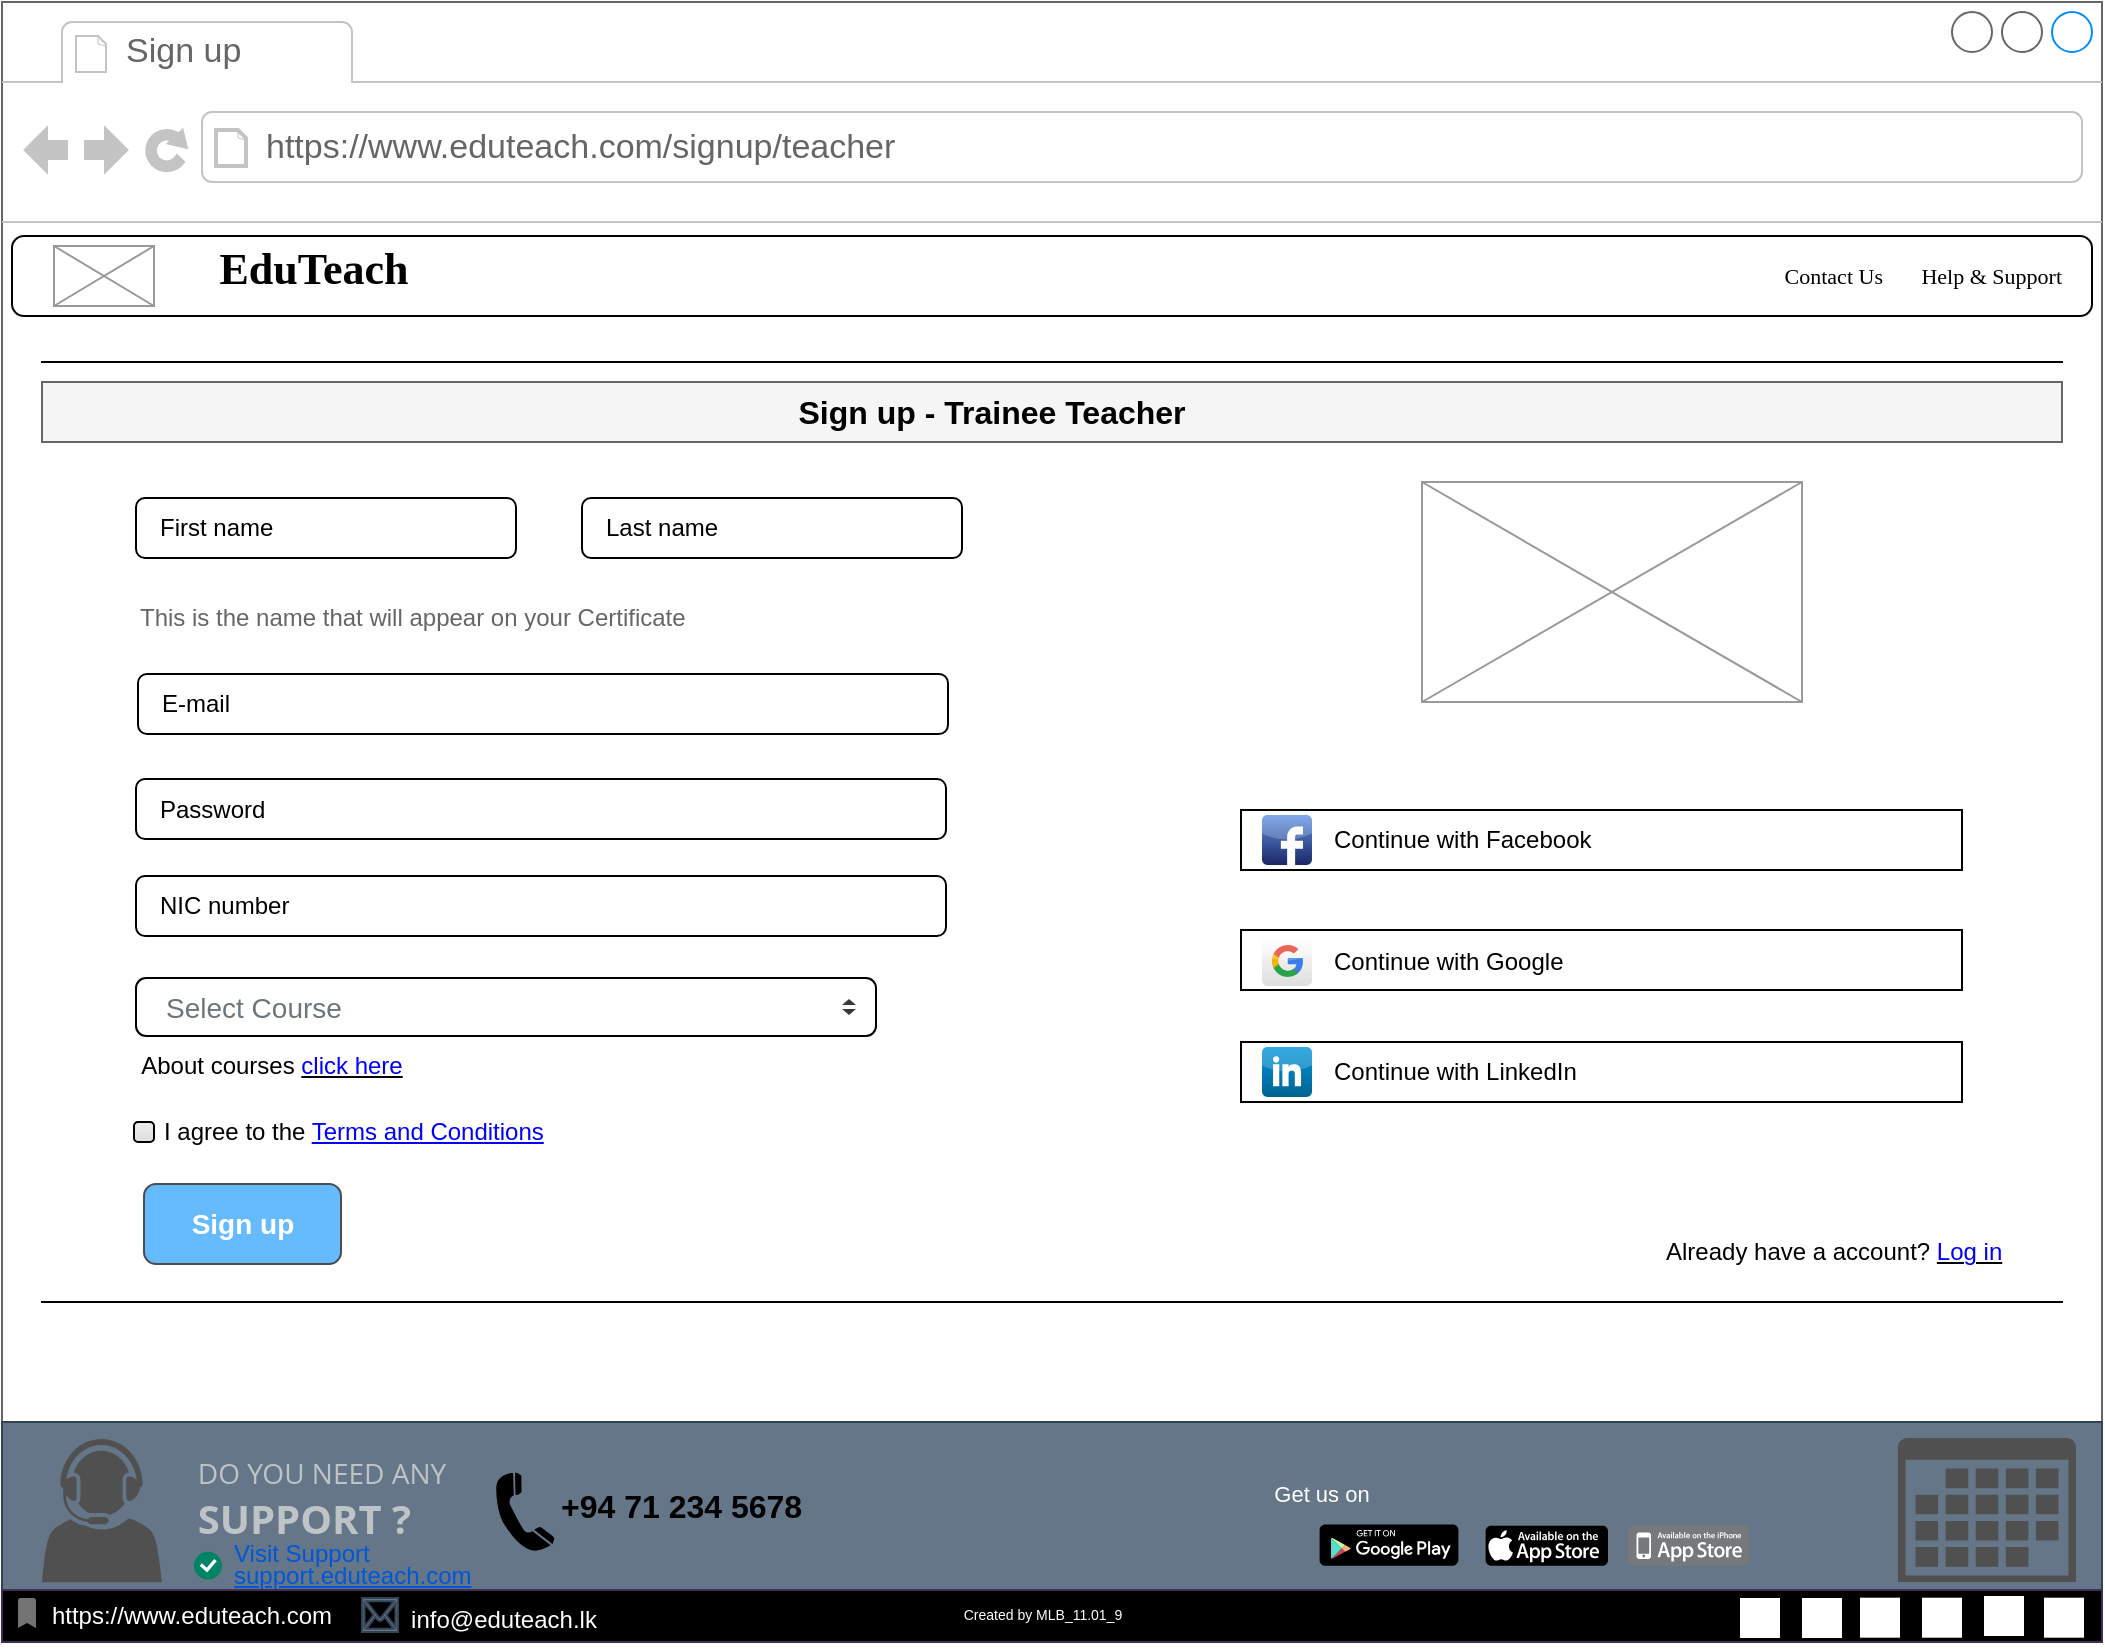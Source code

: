 <mxfile version="21.2.9" type="device">
  <diagram name="Page-1" id="2cc2dc42-3aac-f2a9-1cec-7a8b7cbee084">
    <mxGraphModel dx="1221" dy="711" grid="1" gridSize="10" guides="1" tooltips="1" connect="1" arrows="1" fold="1" page="1" pageScale="1" pageWidth="1100" pageHeight="850" background="none" math="0" shadow="0">
      <root>
        <mxCell id="0" />
        <mxCell id="1" parent="0" />
        <mxCell id="7026571954dc6520-1" value="" style="strokeWidth=1;shadow=0;dashed=0;align=center;html=1;shape=mxgraph.mockup.containers.browserWindow;rSize=0;strokeColor=#666666;mainText=,;recursiveResize=0;rounded=0;labelBackgroundColor=none;fontFamily=Verdana;fontSize=12" parent="1" vertex="1">
          <mxGeometry x="30" y="29" width="1050" height="820" as="geometry" />
        </mxCell>
        <mxCell id="7026571954dc6520-2" value="Sign up&amp;nbsp;" style="strokeWidth=1;shadow=0;dashed=0;align=center;html=1;shape=mxgraph.mockup.containers.anchor;fontSize=17;fontColor=#666666;align=left;" parent="7026571954dc6520-1" vertex="1">
          <mxGeometry x="60" y="12" width="110" height="26" as="geometry" />
        </mxCell>
        <mxCell id="7026571954dc6520-3" value="https://www.eduteach.com/signup/teacher" style="strokeWidth=1;shadow=0;dashed=0;align=center;html=1;shape=mxgraph.mockup.containers.anchor;rSize=0;fontSize=17;fontColor=#666666;align=left;" parent="7026571954dc6520-1" vertex="1">
          <mxGeometry x="130" y="60" width="450" height="26" as="geometry" />
        </mxCell>
        <mxCell id="LoF_D8ftlG8vqLDM8Cvz-2" value="" style="rounded=1;whiteSpace=wrap;html=1;" parent="1" vertex="1">
          <mxGeometry x="35" y="146" width="1040" height="40" as="geometry" />
        </mxCell>
        <mxCell id="LoF_D8ftlG8vqLDM8Cvz-3" value="" style="verticalLabelPosition=bottom;shadow=0;dashed=0;align=center;html=1;verticalAlign=top;strokeWidth=1;shape=mxgraph.mockup.graphics.simpleIcon;strokeColor=#999999;" parent="1" vertex="1">
          <mxGeometry x="56" y="151" width="50" height="30" as="geometry" />
        </mxCell>
        <mxCell id="LoF_D8ftlG8vqLDM8Cvz-5" value="&lt;font size=&quot;1&quot; face=&quot;Comic Sans MS&quot; style=&quot;&quot;&gt;&lt;span style=&quot;font-size: 11px;&quot;&gt;Contact Us&amp;nbsp; &amp;nbsp; &amp;nbsp; &amp;nbsp;Help &amp;amp; Support&lt;/span&gt;&lt;/font&gt;" style="text;html=1;strokeColor=none;fillColor=none;align=right;verticalAlign=middle;whiteSpace=wrap;rounded=0;" parent="1" vertex="1">
          <mxGeometry x="792" y="151" width="270" height="30" as="geometry" />
        </mxCell>
        <mxCell id="LoF_D8ftlG8vqLDM8Cvz-7" value="" style="html=1;dashed=0;whiteSpace=wrap;shape=partialRectangle;right=0;left=0;" parent="1" vertex="1">
          <mxGeometry x="50" y="209" width="1010" height="470" as="geometry" />
        </mxCell>
        <mxCell id="LoF_D8ftlG8vqLDM8Cvz-8" value="" style="rounded=0;whiteSpace=wrap;html=1;fillColor=#f5f5f5;strokeColor=#666666;fontColor=#333333;" parent="1" vertex="1">
          <mxGeometry x="50" y="219" width="1010" height="30" as="geometry" />
        </mxCell>
        <mxCell id="LoF_D8ftlG8vqLDM8Cvz-9" value="Sign up - Trainee Teacher" style="text;html=1;strokeColor=none;fillColor=none;align=center;verticalAlign=middle;whiteSpace=wrap;rounded=0;fontSize=16;fontStyle=1" parent="1" vertex="1">
          <mxGeometry x="420" y="219" width="210" height="30" as="geometry" />
        </mxCell>
        <mxCell id="LoF_D8ftlG8vqLDM8Cvz-10" value="&amp;nbsp; &amp;nbsp;First name" style="rounded=1;whiteSpace=wrap;html=1;align=left;" parent="1" vertex="1">
          <mxGeometry x="97" y="277" width="190" height="30" as="geometry" />
        </mxCell>
        <mxCell id="tcB080oJ0xCjRP8QZRz5-1" value="" style="rounded=0;whiteSpace=wrap;html=1;fillColor=#647687;strokeColor=#314354;fontColor=#ffffff;" parent="1" vertex="1">
          <mxGeometry x="30" y="739" width="1050" height="110" as="geometry" />
        </mxCell>
        <mxCell id="tcB080oJ0xCjRP8QZRz5-2" value="" style="dashed=0;outlineConnect=0;html=1;align=center;labelPosition=center;verticalLabelPosition=bottom;verticalAlign=top;shape=mxgraph.weblogos.app_store;fillColor=#000000;strokeColor=none" parent="1" vertex="1">
          <mxGeometry x="771.8" y="790.85" width="61.2" height="20" as="geometry" />
        </mxCell>
        <mxCell id="tcB080oJ0xCjRP8QZRz5-3" value="" style="dashed=0;outlineConnect=0;html=1;align=center;labelPosition=center;verticalLabelPosition=bottom;verticalAlign=top;shape=mxgraph.weblogos.app_store_iphone;fillColor=#75797C;strokeColor=none" parent="1" vertex="1">
          <mxGeometry x="842.8" y="790.85" width="61.2" height="20" as="geometry" />
        </mxCell>
        <mxCell id="tcB080oJ0xCjRP8QZRz5-4" value="" style="dashed=0;outlineConnect=0;html=1;align=center;labelPosition=center;verticalLabelPosition=bottom;verticalAlign=top;shape=mxgraph.webicons.google_play;fillColor=#000000" parent="1" vertex="1">
          <mxGeometry x="688.8" y="790.25" width="69.4" height="20.6" as="geometry" />
        </mxCell>
        <mxCell id="tcB080oJ0xCjRP8QZRz5-5" value="&lt;font style=&quot;font-size: 11px;&quot; color=&quot;#ffffff&quot;&gt;Get us on&lt;/font&gt;" style="text;html=1;strokeColor=none;fillColor=none;align=center;verticalAlign=middle;whiteSpace=wrap;rounded=0;" parent="1" vertex="1">
          <mxGeometry x="660" y="760.25" width="60" height="30" as="geometry" />
        </mxCell>
        <mxCell id="tcB080oJ0xCjRP8QZRz5-6" value="&lt;p style=&quot;line-height: 90%;&quot;&gt;&lt;/p&gt;&lt;div style=&quot;text-align: left; line-height: 40%; font-size: 11px;&quot;&gt;&lt;p style=&quot;margin: 0px 0px 10px; color: rgb(189, 195, 199); font-family: &amp;quot;Open Sans&amp;quot;, sans-serif; font-size: 14px; line-height: 40%;&quot; dir=&quot;ltr&quot;&gt;&lt;span style=&quot;background-color: rgb(100, 118, 135);&quot;&gt;DO YOU NEED ANY&lt;/span&gt;&lt;/p&gt;&lt;p style=&quot;margin: 0px 0px 10px; color: rgb(189, 195, 199); font-family: &amp;quot;Open Sans&amp;quot;, sans-serif; font-size: 2rem; line-height: 40%;&quot;&gt;&lt;span style=&quot;font-weight: 700; font-size: 20px; background-color: rgb(100, 118, 135);&quot;&gt;SUPPORT ?&lt;/span&gt;&lt;/p&gt;&lt;/div&gt;&lt;p&gt;&lt;/p&gt;" style="text;html=1;strokeColor=none;fillColor=none;align=center;verticalAlign=middle;whiteSpace=wrap;rounded=0;" parent="1" vertex="1">
          <mxGeometry x="110" y="742.5" width="160" height="71.5" as="geometry" />
        </mxCell>
        <mxCell id="tcB080oJ0xCjRP8QZRz5-7" value="" style="shape=image;html=1;verticalAlign=top;verticalLabelPosition=bottom;labelBackgroundColor=#ffffff;imageAspect=0;aspect=fixed;image=https://cdn1.iconfinder.com/data/icons/logos-brands-1/24/logo_brand_brands_logos_microsoft_store_windows-128.png" parent="1" vertex="1">
          <mxGeometry x="911" y="783.25" width="30" height="30" as="geometry" />
        </mxCell>
        <mxCell id="tcB080oJ0xCjRP8QZRz5-8" value="" style="sketch=0;pointerEvents=1;shadow=0;dashed=0;html=1;strokeColor=none;fillColor=#505050;labelPosition=center;verticalLabelPosition=bottom;verticalAlign=top;outlineConnect=0;align=center;shape=mxgraph.office.concepts.calendar;" parent="1" vertex="1">
          <mxGeometry x="978" y="747" width="89" height="72" as="geometry" />
        </mxCell>
        <mxCell id="tcB080oJ0xCjRP8QZRz5-9" value="&lt;p style=&quot;line-height: 90%;&quot;&gt;Visit Support&lt;br&gt;&lt;u&gt;support.eduteach.com&lt;/u&gt;&lt;/p&gt;" style="fillColor=none;strokeColor=none;html=1;fontColor=#0057D8;align=left;fontSize=12;sketch=0;" parent="1" vertex="1">
          <mxGeometry x="144" y="793.85" width="125" height="33" as="geometry" />
        </mxCell>
        <mxCell id="tcB080oJ0xCjRP8QZRz5-10" value="" style="html=1;shadow=0;dashed=0;shape=mxgraph.atlassian.checkbox;fillColor=#008465;strokeColor=none;html=1;sketch=0;" parent="1" vertex="1">
          <mxGeometry x="126" y="803.85" width="14" height="14" as="geometry" />
        </mxCell>
        <mxCell id="tcB080oJ0xCjRP8QZRz5-11" value="" style="sketch=0;pointerEvents=1;shadow=0;dashed=0;html=1;strokeColor=none;fillColor=#505050;labelPosition=center;verticalLabelPosition=bottom;verticalAlign=top;outlineConnect=0;align=center;shape=mxgraph.office.users.call_center_agent;" parent="1" vertex="1">
          <mxGeometry x="50" y="747.37" width="60" height="71.75" as="geometry" />
        </mxCell>
        <mxCell id="tcB080oJ0xCjRP8QZRz5-12" value="" style="shape=mxgraph.signs.tech.telephone_3;html=1;pointerEvents=1;fillColor=#000000;strokeColor=none;verticalLabelPosition=bottom;verticalAlign=top;align=center;" parent="1" vertex="1">
          <mxGeometry x="277" y="764.25" width="29.31" height="40" as="geometry" />
        </mxCell>
        <mxCell id="tcB080oJ0xCjRP8QZRz5-13" value="&lt;b&gt;&lt;font style=&quot;font-size: 16px;&quot;&gt;+94 71 234 5678&amp;nbsp;&lt;/font&gt;&lt;/b&gt;" style="text;html=1;strokeColor=none;fillColor=none;align=center;verticalAlign=middle;whiteSpace=wrap;rounded=0;" parent="1" vertex="1">
          <mxGeometry x="287" y="766.37" width="170" height="30" as="geometry" />
        </mxCell>
        <mxCell id="tcB080oJ0xCjRP8QZRz5-14" value="" style="rounded=0;whiteSpace=wrap;html=1;fillColor=#000000;fontColor=#ffffff;strokeColor=#432D57;" parent="1" vertex="1">
          <mxGeometry x="30" y="823" width="1050" height="26" as="geometry" />
        </mxCell>
        <mxCell id="tcB080oJ0xCjRP8QZRz5-15" value="&lt;font color=&quot;#ffffff&quot; style=&quot;font-size: 7px;&quot;&gt;Created by MLB_11.01_9&lt;/font&gt;" style="text;html=1;strokeColor=none;fillColor=none;align=center;verticalAlign=middle;whiteSpace=wrap;rounded=0;" parent="1" vertex="1">
          <mxGeometry x="460" y="819" width="181" height="30" as="geometry" />
        </mxCell>
        <mxCell id="tcB080oJ0xCjRP8QZRz5-16" value="" style="shape=image;html=1;verticalAlign=top;verticalLabelPosition=bottom;labelBackgroundColor=#ffffff;imageAspect=0;aspect=fixed;image=https://cdn2.iconfinder.com/data/icons/social-media-2421/512/Telegram-128.png;imageBackground=default;" parent="1" vertex="1">
          <mxGeometry x="1021" y="826" width="20" height="20" as="geometry" />
        </mxCell>
        <mxCell id="tcB080oJ0xCjRP8QZRz5-17" value="" style="shape=image;html=1;verticalAlign=top;verticalLabelPosition=bottom;labelBackgroundColor=#ffffff;imageAspect=0;aspect=fixed;image=https://cdn3.iconfinder.com/data/icons/picons-social/57/46-facebook-128.png;imageBackground=default;" parent="1" vertex="1">
          <mxGeometry x="990" y="826.85" width="20" height="20" as="geometry" />
        </mxCell>
        <mxCell id="tcB080oJ0xCjRP8QZRz5-18" value="" style="shape=image;html=1;verticalAlign=top;verticalLabelPosition=bottom;labelBackgroundColor=#ffffff;imageAspect=0;aspect=fixed;image=https://cdn1.iconfinder.com/data/icons/social-media-circle-7/512/Circled_Twitter_svg-128.png;imageBackground=default;" parent="1" vertex="1">
          <mxGeometry x="959" y="826.85" width="20" height="20" as="geometry" />
        </mxCell>
        <mxCell id="tcB080oJ0xCjRP8QZRz5-19" value="" style="shape=image;html=1;verticalAlign=top;verticalLabelPosition=bottom;labelBackgroundColor=#ffffff;imageAspect=0;aspect=fixed;image=https://cdn4.iconfinder.com/data/icons/ionicons/512/icon-social-github-128.png;imageBackground=default;" parent="1" vertex="1">
          <mxGeometry x="1051" y="826.85" width="20" height="20" as="geometry" />
        </mxCell>
        <mxCell id="tcB080oJ0xCjRP8QZRz5-20" value="" style="shape=image;html=1;verticalAlign=top;verticalLabelPosition=bottom;labelBackgroundColor=#ffffff;imageAspect=0;aspect=fixed;image=https://cdn0.iconfinder.com/data/icons/eon-social-media-contact-info-2/32/in_linkedin_portfolio_social_media-128.png;imageBackground=default;" parent="1" vertex="1">
          <mxGeometry x="930" y="827" width="20" height="20" as="geometry" />
        </mxCell>
        <mxCell id="tcB080oJ0xCjRP8QZRz5-21" value="" style="shape=image;html=1;verticalAlign=top;verticalLabelPosition=bottom;labelBackgroundColor=#ffffff;imageAspect=0;aspect=fixed;image=https://cdn0.iconfinder.com/data/icons/social-media-and-logos-12/32/Google_Google-128.png;imageBackground=default;" parent="1" vertex="1">
          <mxGeometry x="899" y="827" width="20" height="20" as="geometry" />
        </mxCell>
        <mxCell id="tcB080oJ0xCjRP8QZRz5-22" value="&lt;font color=&quot;#ffffff&quot;&gt;https://www.eduteach.com&lt;/font&gt;" style="text;html=1;strokeColor=none;fillColor=none;align=center;verticalAlign=middle;whiteSpace=wrap;rounded=0;" parent="1" vertex="1">
          <mxGeometry x="40" y="821" width="170" height="30" as="geometry" />
        </mxCell>
        <mxCell id="tcB080oJ0xCjRP8QZRz5-23" value="" style="shape=mxgraph.signs.tech.mail;html=1;pointerEvents=1;fillColor=#647687;strokeColor=#314354;verticalLabelPosition=bottom;verticalAlign=top;align=center;fontColor=#ffffff;" parent="1" vertex="1">
          <mxGeometry x="210" y="827" width="18" height="17" as="geometry" />
        </mxCell>
        <mxCell id="tcB080oJ0xCjRP8QZRz5-24" value="&lt;font color=&quot;#ffffff&quot;&gt;info@eduteach.lk&lt;/font&gt;" style="text;html=1;strokeColor=none;fillColor=none;align=center;verticalAlign=middle;whiteSpace=wrap;rounded=0;" parent="1" vertex="1">
          <mxGeometry x="196" y="823" width="170" height="30" as="geometry" />
        </mxCell>
        <mxCell id="tcB080oJ0xCjRP8QZRz5-25" value="" style="html=1;dashed=0;aspect=fixed;verticalLabelPosition=bottom;verticalAlign=top;align=center;shape=mxgraph.gmdl.bookmark;strokeColor=none;fillColor=#737373;shadow=0;sketch=0;" parent="1" vertex="1">
          <mxGeometry x="38" y="827" width="9" height="15" as="geometry" />
        </mxCell>
        <mxCell id="tcB080oJ0xCjRP8QZRz5-26" value="&amp;nbsp; &amp;nbsp;Last name" style="rounded=1;whiteSpace=wrap;html=1;align=left;" parent="1" vertex="1">
          <mxGeometry x="320" y="277" width="190" height="30" as="geometry" />
        </mxCell>
        <mxCell id="tcB080oJ0xCjRP8QZRz5-27" value="&amp;nbsp; &amp;nbsp;Password" style="rounded=1;whiteSpace=wrap;html=1;align=left;" parent="1" vertex="1">
          <mxGeometry x="97" y="417.5" width="405" height="30" as="geometry" />
        </mxCell>
        <mxCell id="tcB080oJ0xCjRP8QZRz5-28" value="&amp;nbsp; &amp;nbsp;NIC number" style="rounded=1;whiteSpace=wrap;html=1;align=left;" parent="1" vertex="1">
          <mxGeometry x="97" y="466" width="405" height="30" as="geometry" />
        </mxCell>
        <mxCell id="tcB080oJ0xCjRP8QZRz5-29" value="&amp;nbsp; &amp;nbsp;E-mail" style="rounded=1;whiteSpace=wrap;html=1;align=left;" parent="1" vertex="1">
          <mxGeometry x="98" y="365" width="405" height="30" as="geometry" />
        </mxCell>
        <mxCell id="tcB080oJ0xCjRP8QZRz5-32" value="" style="rounded=0;whiteSpace=wrap;html=1;align=left;" parent="1" vertex="1">
          <mxGeometry x="649.5" y="433" width="360.5" height="30" as="geometry" />
        </mxCell>
        <mxCell id="tcB080oJ0xCjRP8QZRz5-33" value="" style="rounded=0;whiteSpace=wrap;html=1;align=left;" parent="1" vertex="1">
          <mxGeometry x="649.5" y="493" width="360.5" height="30" as="geometry" />
        </mxCell>
        <mxCell id="tcB080oJ0xCjRP8QZRz5-34" value="" style="rounded=0;whiteSpace=wrap;html=1;align=left;" parent="1" vertex="1">
          <mxGeometry x="649.5" y="549" width="360.5" height="30" as="geometry" />
        </mxCell>
        <mxCell id="tcB080oJ0xCjRP8QZRz5-35" value="" style="dashed=0;outlineConnect=0;html=1;align=center;labelPosition=center;verticalLabelPosition=bottom;verticalAlign=top;shape=mxgraph.webicons.facebook;fillColor=#6294E4;gradientColor=#1A2665" parent="1" vertex="1">
          <mxGeometry x="660" y="435.5" width="25" height="25" as="geometry" />
        </mxCell>
        <mxCell id="tcB080oJ0xCjRP8QZRz5-36" value="" style="dashed=0;outlineConnect=0;html=1;align=center;labelPosition=center;verticalLabelPosition=bottom;verticalAlign=top;shape=mxgraph.webicons.linkedin;fillColor=#0095DB;gradientColor=#006391" parent="1" vertex="1">
          <mxGeometry x="660" y="551.5" width="25" height="25" as="geometry" />
        </mxCell>
        <mxCell id="tcB080oJ0xCjRP8QZRz5-37" value="" style="dashed=0;outlineConnect=0;html=1;align=center;labelPosition=center;verticalLabelPosition=bottom;verticalAlign=top;shape=mxgraph.webicons.google;gradientColor=#DFDEDE" parent="1" vertex="1">
          <mxGeometry x="660" y="496" width="25" height="25" as="geometry" />
        </mxCell>
        <mxCell id="tcB080oJ0xCjRP8QZRz5-39" value="This is the name that will appear on your Certificate&amp;nbsp;" style="strokeWidth=1;shadow=0;dashed=0;align=center;html=1;shape=mxgraph.mockup.forms.anchor;fontSize=12;fontColor=#666666;align=left;resizeWidth=1;spacingLeft=0;" parent="1" vertex="1">
          <mxGeometry x="97" y="327" width="300" height="20" as="geometry" />
        </mxCell>
        <mxCell id="tcB080oJ0xCjRP8QZRz5-40" value="Continue with Facebook" style="text;html=1;strokeColor=none;fillColor=none;align=left;verticalAlign=middle;whiteSpace=wrap;rounded=0;" parent="1" vertex="1">
          <mxGeometry x="694" y="433" width="288" height="30" as="geometry" />
        </mxCell>
        <mxCell id="tcB080oJ0xCjRP8QZRz5-41" value="Continue with Google" style="text;html=1;strokeColor=none;fillColor=none;align=left;verticalAlign=middle;whiteSpace=wrap;rounded=0;" parent="1" vertex="1">
          <mxGeometry x="694" y="493.5" width="288" height="30" as="geometry" />
        </mxCell>
        <mxCell id="tcB080oJ0xCjRP8QZRz5-42" value="Continue with LinkedIn" style="text;html=1;strokeColor=none;fillColor=none;align=left;verticalAlign=middle;whiteSpace=wrap;rounded=0;" parent="1" vertex="1">
          <mxGeometry x="694" y="548.5" width="258" height="30" as="geometry" />
        </mxCell>
        <mxCell id="tcB080oJ0xCjRP8QZRz5-43" value="I agree to the &lt;font color=&quot;#0000ff&quot;&gt;&lt;u&gt;Terms and Conditions&lt;/u&gt;&lt;/font&gt;" style="html=1;shadow=0;dashed=0;shape=mxgraph.bootstrap.checkbox2;labelPosition=right;verticalLabelPosition=middle;align=left;verticalAlign=middle;gradientColor=#DEDEDE;fillColor=#EDEDED;checked=0;spacing=5;checkedFill=#0085FC;checkedStroke=#ffffff;sketch=0;" parent="1" vertex="1">
          <mxGeometry x="96" y="589" width="10" height="10" as="geometry" />
        </mxCell>
        <mxCell id="tcB080oJ0xCjRP8QZRz5-45" value="&lt;font style=&quot;font-size: 14px;&quot;&gt;&lt;b&gt;Sign up&lt;/b&gt;&lt;/font&gt;" style="rounded=1;html=1;shadow=0;dashed=0;whiteSpace=wrap;fontSize=10;fillColor=#66BBFF;align=center;strokeColor=#4D4D4D;fontColor=#ffffff;" parent="1" vertex="1">
          <mxGeometry x="101" y="620" width="98.5" height="40" as="geometry" />
        </mxCell>
        <mxCell id="tcB080oJ0xCjRP8QZRz5-46" value="Already have a account? &lt;u&gt;&lt;font color=&quot;#0000ff&quot;&gt;Log in&lt;/font&gt;&lt;/u&gt;&amp;nbsp;" style="text;html=1;strokeColor=none;fillColor=none;align=left;verticalAlign=middle;whiteSpace=wrap;rounded=0;" parent="1" vertex="1">
          <mxGeometry x="860" y="639" width="220" height="30" as="geometry" />
        </mxCell>
        <mxCell id="tcB080oJ0xCjRP8QZRz5-47" value="Select Course" style="html=1;shadow=0;dashed=0;shape=mxgraph.bootstrap.rrect;rSize=5;fillColor=#ffffff;strokeColor=#000000;align=left;spacing=15;fontSize=14;fontColor=#6C767D;" parent="1" vertex="1">
          <mxGeometry x="97" y="517" width="370" height="29" as="geometry" />
        </mxCell>
        <mxCell id="tcB080oJ0xCjRP8QZRz5-48" value="" style="shape=triangle;direction=south;fillColor=#343A40;strokeColor=none;perimeter=none;" parent="tcB080oJ0xCjRP8QZRz5-47" vertex="1">
          <mxGeometry x="1" y="0.5" width="7" height="3" relative="1" as="geometry">
            <mxPoint x="-17" y="1" as="offset" />
          </mxGeometry>
        </mxCell>
        <mxCell id="tcB080oJ0xCjRP8QZRz5-49" value="" style="shape=triangle;direction=north;fillColor=#343A40;strokeColor=none;perimeter=none;" parent="tcB080oJ0xCjRP8QZRz5-47" vertex="1">
          <mxGeometry x="1" y="0.5" width="7" height="3" relative="1" as="geometry">
            <mxPoint x="-17" y="-4" as="offset" />
          </mxGeometry>
        </mxCell>
        <mxCell id="tcB080oJ0xCjRP8QZRz5-50" value="" style="verticalLabelPosition=bottom;shadow=0;dashed=0;align=center;html=1;verticalAlign=top;strokeWidth=1;shape=mxgraph.mockup.graphics.simpleIcon;strokeColor=#999999;" parent="1" vertex="1">
          <mxGeometry x="740" y="269" width="190" height="110" as="geometry" />
        </mxCell>
        <mxCell id="BuptNW8JJK-SDdfKkPOF-1" value="About courses &lt;u&gt;&lt;font color=&quot;#0000ff&quot;&gt;click here&lt;/font&gt;&lt;/u&gt;" style="text;html=1;strokeColor=none;fillColor=none;align=center;verticalAlign=middle;whiteSpace=wrap;rounded=0;" parent="1" vertex="1">
          <mxGeometry x="80" y="546" width="170" height="30" as="geometry" />
        </mxCell>
        <mxCell id="4emlk_ZVhipa3EzajKy4-1" value="&lt;font size=&quot;1&quot; face=&quot;Comic Sans MS&quot; style=&quot;&quot;&gt;&lt;b style=&quot;font-size: 22px;&quot;&gt;EduTeach&lt;/b&gt;&lt;/font&gt;" style="text;html=1;strokeColor=none;fillColor=none;align=center;verticalAlign=middle;whiteSpace=wrap;rounded=0;" vertex="1" parent="1">
          <mxGeometry x="106" y="148" width="160" height="30" as="geometry" />
        </mxCell>
      </root>
    </mxGraphModel>
  </diagram>
</mxfile>
